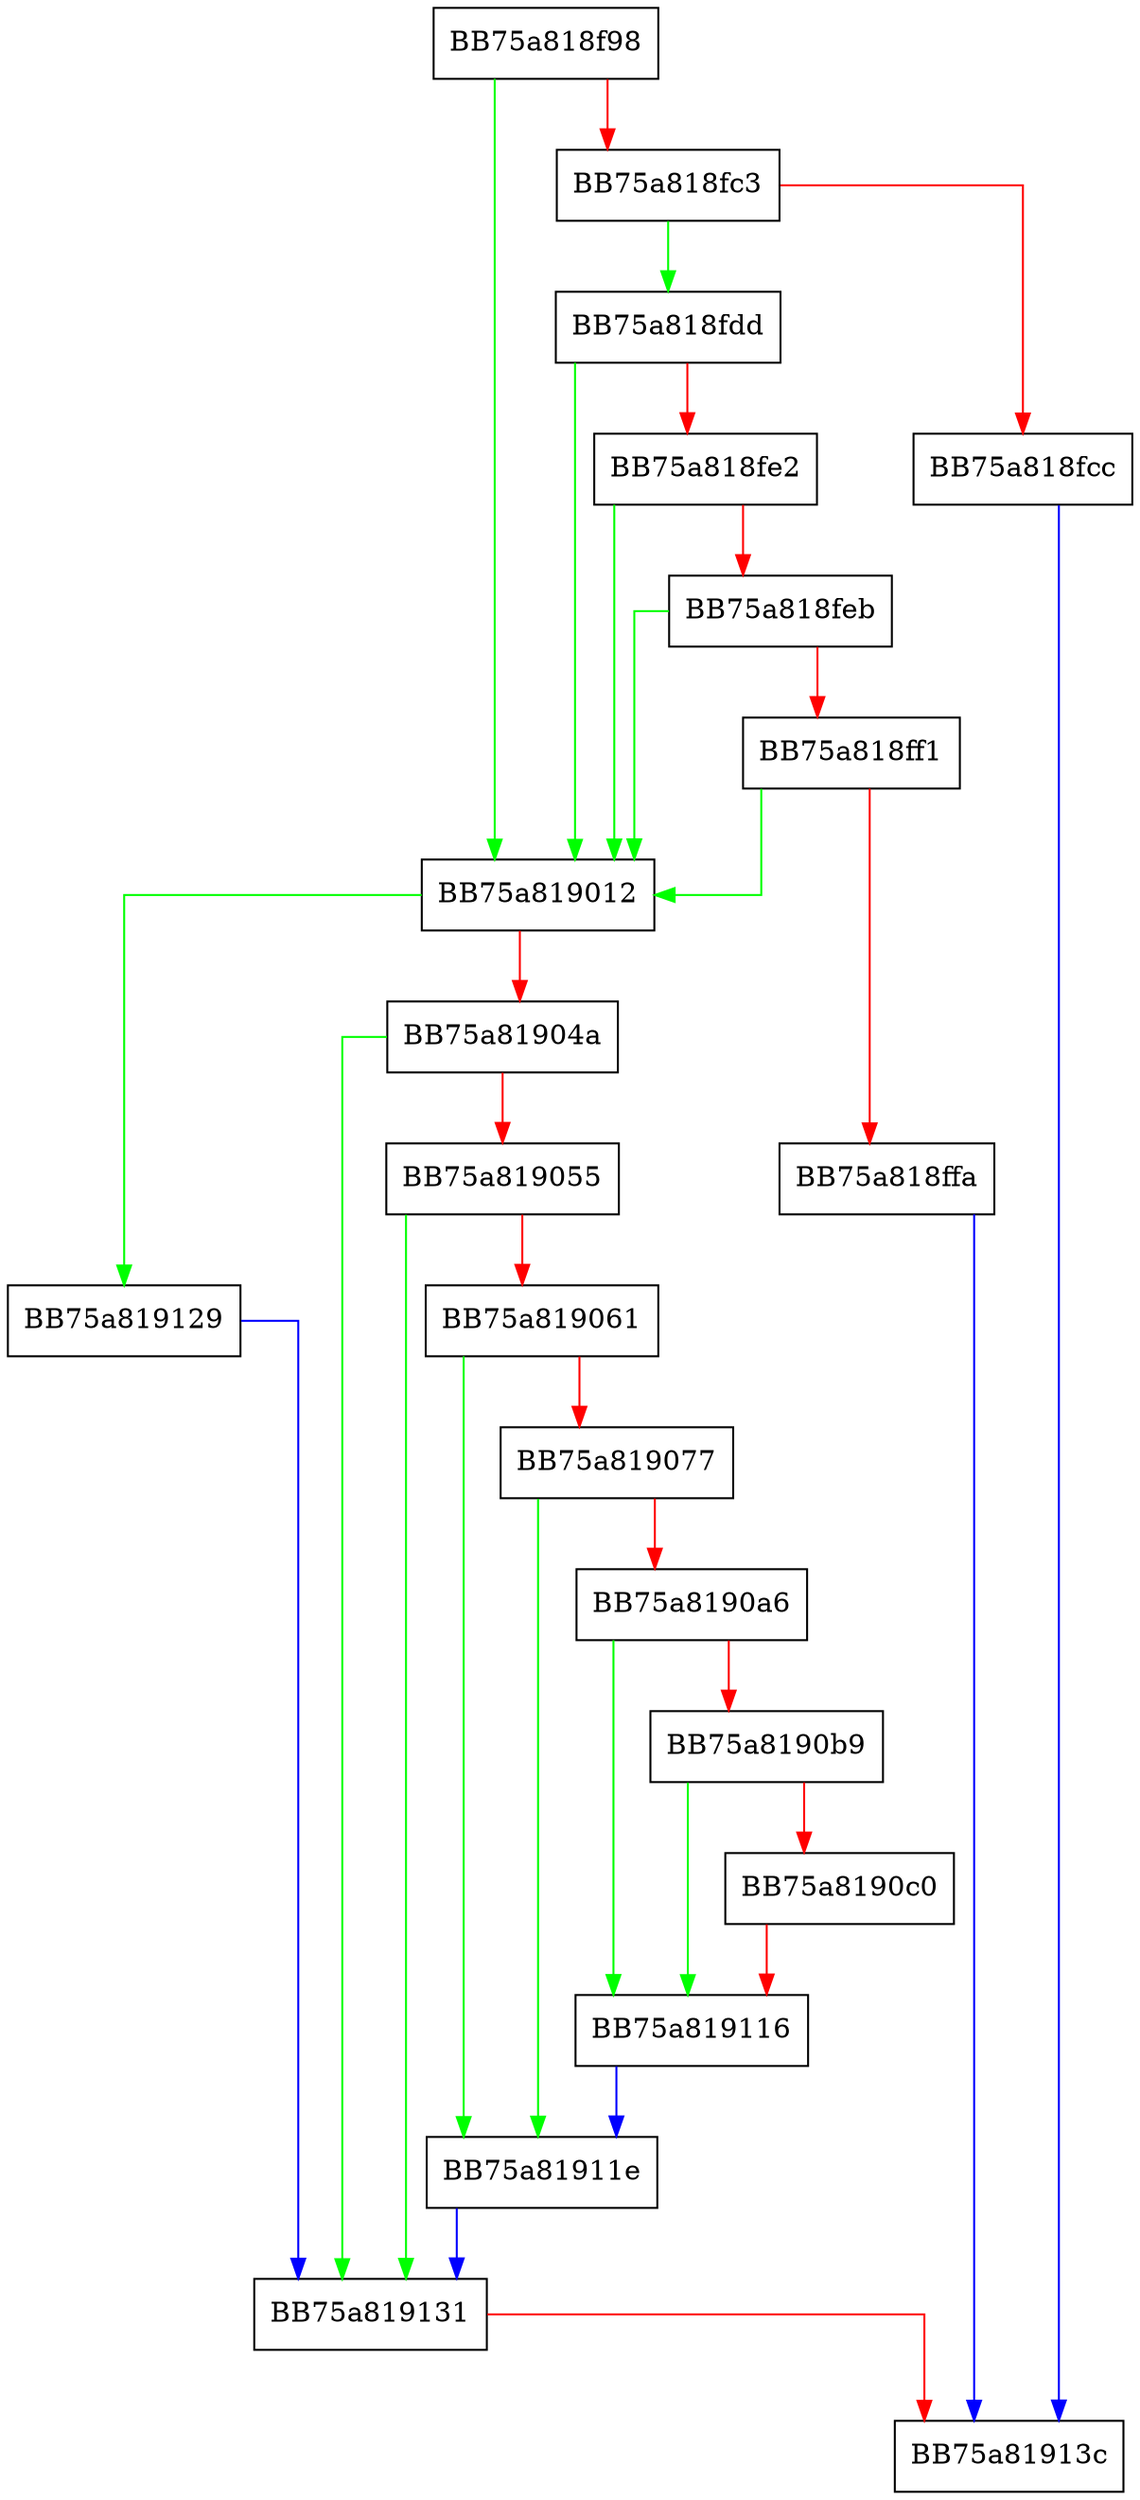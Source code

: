 digraph GetImageNameConfigurationExAtSyncStart {
  node [shape="box"];
  graph [splines=ortho];
  BB75a818f98 -> BB75a819012 [color="green"];
  BB75a818f98 -> BB75a818fc3 [color="red"];
  BB75a818fc3 -> BB75a818fdd [color="green"];
  BB75a818fc3 -> BB75a818fcc [color="red"];
  BB75a818fcc -> BB75a81913c [color="blue"];
  BB75a818fdd -> BB75a819012 [color="green"];
  BB75a818fdd -> BB75a818fe2 [color="red"];
  BB75a818fe2 -> BB75a819012 [color="green"];
  BB75a818fe2 -> BB75a818feb [color="red"];
  BB75a818feb -> BB75a819012 [color="green"];
  BB75a818feb -> BB75a818ff1 [color="red"];
  BB75a818ff1 -> BB75a819012 [color="green"];
  BB75a818ff1 -> BB75a818ffa [color="red"];
  BB75a818ffa -> BB75a81913c [color="blue"];
  BB75a819012 -> BB75a819129 [color="green"];
  BB75a819012 -> BB75a81904a [color="red"];
  BB75a81904a -> BB75a819131 [color="green"];
  BB75a81904a -> BB75a819055 [color="red"];
  BB75a819055 -> BB75a819131 [color="green"];
  BB75a819055 -> BB75a819061 [color="red"];
  BB75a819061 -> BB75a81911e [color="green"];
  BB75a819061 -> BB75a819077 [color="red"];
  BB75a819077 -> BB75a81911e [color="green"];
  BB75a819077 -> BB75a8190a6 [color="red"];
  BB75a8190a6 -> BB75a819116 [color="green"];
  BB75a8190a6 -> BB75a8190b9 [color="red"];
  BB75a8190b9 -> BB75a819116 [color="green"];
  BB75a8190b9 -> BB75a8190c0 [color="red"];
  BB75a8190c0 -> BB75a819116 [color="red"];
  BB75a819116 -> BB75a81911e [color="blue"];
  BB75a81911e -> BB75a819131 [color="blue"];
  BB75a819129 -> BB75a819131 [color="blue"];
  BB75a819131 -> BB75a81913c [color="red"];
}